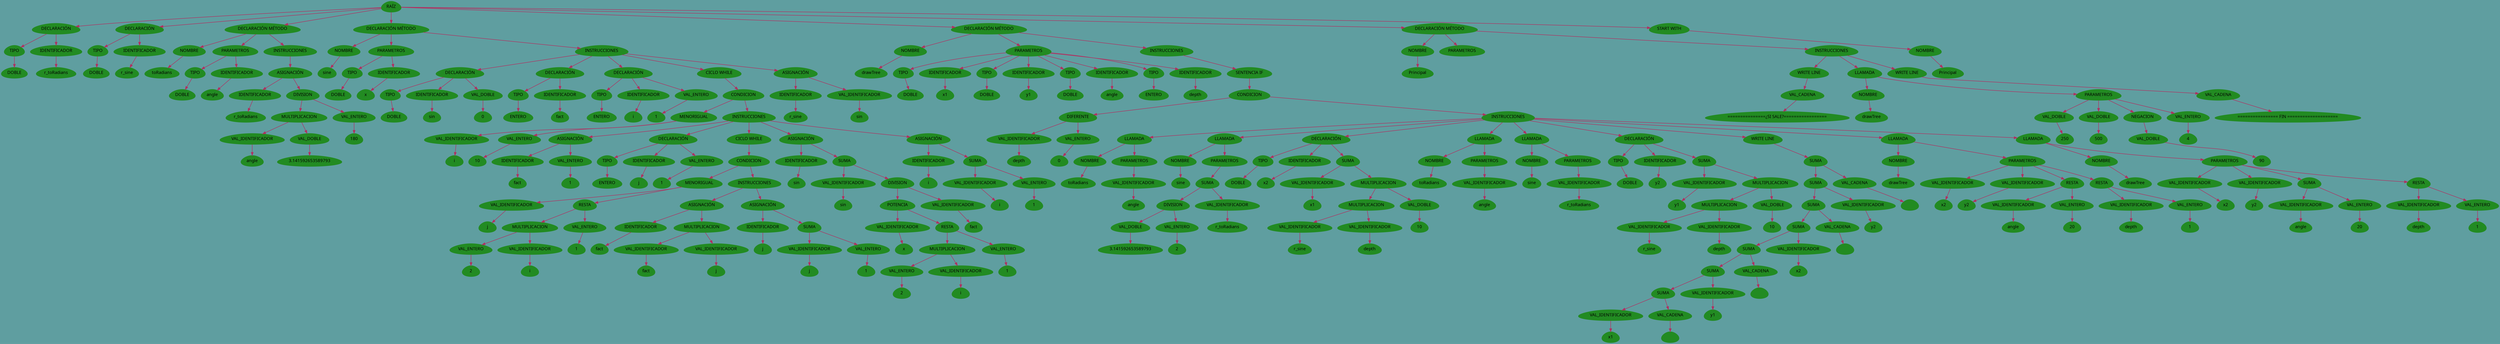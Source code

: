 digraph AST {
            graph[bgcolor=cadetblue]
            node [shape=egg style=filled color=forestgreen fontname= "Ubuntu" fontsize="14"];
            edge[color=maroon penwidth="1.5"];Node1[label = "DECLARACIÓN"];
RAÍZ->Node1;
Node2[label = "TIPO"];
Node3[label = "DOBLE"];
Node1->Node2->Node3;
Node4[label = "IDENTIFICADOR"];
Node5[label = "r_toRadians"];
Node1->Node4->Node5;
Node6[label = "DECLARACIÓN"];
RAÍZ->Node6;
Node7[label = "TIPO"];
Node8[label = "DOBLE"];
Node6->Node7->Node8;
Node9[label = "IDENTIFICADOR"];
Node10[label = "r_sine"];
Node6->Node9->Node10;
Node11[label = "DECLARACIÓN MÉTODO"];
RAÍZ->Node11;
Node12[label = "NOMBRE"];
Node11->Node12;
Node13[label = "toRadians"];
Node12->Node13;
Node14[label = "PARAMETROS"];
Node11->Node14;
Node15[label = "TIPO"];
Node14->Node15;
Node16[label = "DOBLE"];
Node15->Node16;
Node17[label = "IDENTIFICADOR"];
Node14->Node17;
Node18[label = "angle"];
Node17->Node18;
Node19[label = "INSTRUCCIONES"];
Node11->Node19;
Node20[label = "ASIGNACIÓN"];
Node19->Node20;
Node21[label = "IDENTIFICADOR"];
Node22[label = "r_toRadians"];
Node20->Node21->Node22;
Node23[label = "DIVISION"];
Node20->Node23;
Node24[label = "MULTIPLICACION"];
Node23->Node24;
Node25[label = "VAL_IDENTIFICADOR"];
Node26[label = "angle"];
Node24->Node25->Node26;
Node27[label = "VAL_DOBLE"];
Node28[label = "3.141592653589793"];
Node24->Node27->Node28;
Node29[label = "VAL_ENTERO"];
Node30[label = "180"];
Node23->Node29->Node30;
Node31[label = "DECLARACIÓN MÉTODO"];
RAÍZ->Node31;
Node32[label = "NOMBRE"];
Node31->Node32;
Node33[label = "sine"];
Node32->Node33;
Node34[label = "PARAMETROS"];
Node31->Node34;
Node35[label = "TIPO"];
Node34->Node35;
Node36[label = "DOBLE"];
Node35->Node36;
Node37[label = "IDENTIFICADOR"];
Node34->Node37;
Node38[label = "x"];
Node37->Node38;
Node39[label = "INSTRUCCIONES"];
Node31->Node39;
Node40[label = "DECLARACIÓN"];
Node39->Node40;
Node41[label = "TIPO"];
Node42[label = "DOBLE"];
Node40->Node41->Node42;
Node43[label = "IDENTIFICADOR"];
Node44[label = "sin"];
Node40->Node43->Node44;
Node45[label = "VAL_DOBLE"];
Node46[label = "0"];
Node40->Node45->Node46;
Node47[label = "DECLARACIÓN"];
Node39->Node47;
Node48[label = "TIPO"];
Node49[label = "ENTERO"];
Node47->Node48->Node49;
Node50[label = "IDENTIFICADOR"];
Node51[label = "fact"];
Node47->Node50->Node51;
Node52[label = "DECLARACIÓN"];
Node39->Node52;
Node53[label = "TIPO"];
Node54[label = "ENTERO"];
Node52->Node53->Node54;
Node55[label = "IDENTIFICADOR"];
Node56[label = "i"];
Node52->Node55->Node56;
Node57[label = "VAL_ENTERO"];
Node58[label = "1"];
Node52->Node57->Node58;
Node59[label = "CICLO WHILE"];
Node39->Node59;
Node60[label = "CONDICION"];
Node59->Node60;
Node61[label = "MENORIGUAL"];
Node60->Node61;
Node62[label = "VAL_IDENTIFICADOR"];
Node63[label = "i"];
Node61->Node62->Node63;
Node64[label = "VAL_ENTERO"];
Node65[label = "10"];
Node61->Node64->Node65;
Node66[label = "INSTRUCCIONES"];
Node60->Node66;
Node67[label = "ASIGNACIÓN"];
Node66->Node67;
Node68[label = "IDENTIFICADOR"];
Node69[label = "fact"];
Node67->Node68->Node69;
Node70[label = "VAL_ENTERO"];
Node71[label = "1"];
Node67->Node70->Node71;
Node72[label = "DECLARACIÓN"];
Node66->Node72;
Node73[label = "TIPO"];
Node74[label = "ENTERO"];
Node72->Node73->Node74;
Node75[label = "IDENTIFICADOR"];
Node76[label = "j"];
Node72->Node75->Node76;
Node77[label = "VAL_ENTERO"];
Node78[label = "1"];
Node72->Node77->Node78;
Node79[label = "CICLO WHILE"];
Node66->Node79;
Node80[label = "CONDICION"];
Node79->Node80;
Node81[label = "MENORIGUAL"];
Node80->Node81;
Node82[label = "VAL_IDENTIFICADOR"];
Node83[label = "j"];
Node81->Node82->Node83;
Node84[label = "RESTA"];
Node81->Node84;
Node85[label = "MULTIPLICACION"];
Node84->Node85;
Node86[label = "VAL_ENTERO"];
Node87[label = "2"];
Node85->Node86->Node87;
Node88[label = "VAL_IDENTIFICADOR"];
Node89[label = "i"];
Node85->Node88->Node89;
Node90[label = "VAL_ENTERO"];
Node91[label = "1"];
Node84->Node90->Node91;
Node92[label = "INSTRUCCIONES"];
Node80->Node92;
Node93[label = "ASIGNACIÓN"];
Node92->Node93;
Node94[label = "IDENTIFICADOR"];
Node95[label = "fact"];
Node93->Node94->Node95;
Node96[label = "MULTIPLICACION"];
Node93->Node96;
Node97[label = "VAL_IDENTIFICADOR"];
Node98[label = "fact"];
Node96->Node97->Node98;
Node99[label = "VAL_IDENTIFICADOR"];
Node100[label = "j"];
Node96->Node99->Node100;
Node101[label = "ASIGNACIÓN"];
Node92->Node101;
Node102[label = "IDENTIFICADOR"];
Node103[label = "j"];
Node101->Node102->Node103;
Node104[label = "SUMA"];
Node101->Node104;
Node105[label = "VAL_IDENTIFICADOR"];
Node106[label = "j"];
Node104->Node105->Node106;
Node107[label = "VAL_ENTERO"];
Node108[label = "1"];
Node104->Node107->Node108;
Node109[label = "ASIGNACIÓN"];
Node66->Node109;
Node110[label = "IDENTIFICADOR"];
Node111[label = "sin"];
Node109->Node110->Node111;
Node112[label = "SUMA"];
Node109->Node112;
Node113[label = "VAL_IDENTIFICADOR"];
Node114[label = "sin"];
Node112->Node113->Node114;
Node115[label = "DIVISION"];
Node112->Node115;
Node116[label = "POTENCIA"];
Node115->Node116;
Node117[label = "VAL_IDENTIFICADOR"];
Node118[label = "x"];
Node116->Node117->Node118;
Node119[label = "RESTA"];
Node116->Node119;
Node120[label = "MULTIPLICACION"];
Node119->Node120;
Node121[label = "VAL_ENTERO"];
Node122[label = "2"];
Node120->Node121->Node122;
Node123[label = "VAL_IDENTIFICADOR"];
Node124[label = "i"];
Node120->Node123->Node124;
Node125[label = "VAL_ENTERO"];
Node126[label = "1"];
Node119->Node125->Node126;
Node127[label = "VAL_IDENTIFICADOR"];
Node128[label = "fact"];
Node115->Node127->Node128;
Node129[label = "ASIGNACIÓN"];
Node66->Node129;
Node130[label = "IDENTIFICADOR"];
Node131[label = "i"];
Node129->Node130->Node131;
Node132[label = "SUMA"];
Node129->Node132;
Node133[label = "VAL_IDENTIFICADOR"];
Node134[label = "i"];
Node132->Node133->Node134;
Node135[label = "VAL_ENTERO"];
Node136[label = "1"];
Node132->Node135->Node136;
Node137[label = "ASIGNACIÓN"];
Node39->Node137;
Node138[label = "IDENTIFICADOR"];
Node139[label = "r_sine"];
Node137->Node138->Node139;
Node140[label = "VAL_IDENTIFICADOR"];
Node141[label = "sin"];
Node137->Node140->Node141;
Node142[label = "DECLARACIÓN MÉTODO"];
RAÍZ->Node142;
Node143[label = "NOMBRE"];
Node142->Node143;
Node144[label = "drawTree"];
Node143->Node144;
Node145[label = "PARAMETROS"];
Node142->Node145;
Node146[label = "TIPO"];
Node145->Node146;
Node147[label = "DOBLE"];
Node146->Node147;
Node148[label = "IDENTIFICADOR"];
Node145->Node148;
Node149[label = "x1"];
Node148->Node149;
Node150[label = "TIPO"];
Node145->Node150;
Node151[label = "DOBLE"];
Node150->Node151;
Node152[label = "IDENTIFICADOR"];
Node145->Node152;
Node153[label = "y1"];
Node152->Node153;
Node154[label = "TIPO"];
Node145->Node154;
Node155[label = "DOBLE"];
Node154->Node155;
Node156[label = "IDENTIFICADOR"];
Node145->Node156;
Node157[label = "angle"];
Node156->Node157;
Node158[label = "TIPO"];
Node145->Node158;
Node159[label = "ENTERO"];
Node158->Node159;
Node160[label = "IDENTIFICADOR"];
Node145->Node160;
Node161[label = "depth"];
Node160->Node161;
Node162[label = "INSTRUCCIONES"];
Node142->Node162;
Node163[label = "SENTENCIA IF"];
Node162->Node163;
Node164[label = "CONDICION"];
Node163->Node164;
Node165[label = "DIFERENTE"];
Node164->Node165;
Node166[label = "VAL_IDENTIFICADOR"];
Node167[label = "depth"];
Node165->Node166->Node167;
Node168[label = "VAL_ENTERO"];
Node169[label = "0"];
Node165->Node168->Node169;
Node170[label = "INSTRUCCIONES"];
Node164->Node170;
Node171[label = "LLAMADA"];
Node170->Node171;
Node172[label = "NOMBRE"];
Node171->Node172;
Node173[label = "toRadians"];
Node172->Node173;
Node174[label = "PARAMETROS"];
Node171->Node174;
Node175[label = "VAL_IDENTIFICADOR"];
Node176[label = "angle"];
Node174->Node175->Node176;
Node177[label = "LLAMADA"];
Node170->Node177;
Node178[label = "NOMBRE"];
Node177->Node178;
Node179[label = "sine"];
Node178->Node179;
Node180[label = "PARAMETROS"];
Node177->Node180;
Node181[label = "SUMA"];
Node180->Node181;
Node182[label = "DIVISION"];
Node181->Node182;
Node183[label = "VAL_DOBLE"];
Node184[label = "3.141592653589793"];
Node182->Node183->Node184;
Node185[label = "VAL_ENTERO"];
Node186[label = "2"];
Node182->Node185->Node186;
Node187[label = "VAL_IDENTIFICADOR"];
Node188[label = "r_toRadians"];
Node181->Node187->Node188;
Node189[label = "DECLARACIÓN"];
Node170->Node189;
Node190[label = "TIPO"];
Node191[label = "DOBLE"];
Node189->Node190->Node191;
Node192[label = "IDENTIFICADOR"];
Node193[label = "x2"];
Node189->Node192->Node193;
Node194[label = "SUMA"];
Node189->Node194;
Node195[label = "VAL_IDENTIFICADOR"];
Node196[label = "x1"];
Node194->Node195->Node196;
Node197[label = "MULTIPLICACION"];
Node194->Node197;
Node198[label = "MULTIPLICACION"];
Node197->Node198;
Node199[label = "VAL_IDENTIFICADOR"];
Node200[label = "r_sine"];
Node198->Node199->Node200;
Node201[label = "VAL_IDENTIFICADOR"];
Node202[label = "depth"];
Node198->Node201->Node202;
Node203[label = "VAL_DOBLE"];
Node204[label = "10"];
Node197->Node203->Node204;
Node205[label = "LLAMADA"];
Node170->Node205;
Node206[label = "NOMBRE"];
Node205->Node206;
Node207[label = "toRadians"];
Node206->Node207;
Node208[label = "PARAMETROS"];
Node205->Node208;
Node209[label = "VAL_IDENTIFICADOR"];
Node210[label = "angle"];
Node208->Node209->Node210;
Node211[label = "LLAMADA"];
Node170->Node211;
Node212[label = "NOMBRE"];
Node211->Node212;
Node213[label = "sine"];
Node212->Node213;
Node214[label = "PARAMETROS"];
Node211->Node214;
Node215[label = "VAL_IDENTIFICADOR"];
Node216[label = "r_toRadians"];
Node214->Node215->Node216;
Node217[label = "DECLARACIÓN"];
Node170->Node217;
Node218[label = "TIPO"];
Node219[label = "DOBLE"];
Node217->Node218->Node219;
Node220[label = "IDENTIFICADOR"];
Node221[label = "y2"];
Node217->Node220->Node221;
Node222[label = "SUMA"];
Node217->Node222;
Node223[label = "VAL_IDENTIFICADOR"];
Node224[label = "y1"];
Node222->Node223->Node224;
Node225[label = "MULTIPLICACION"];
Node222->Node225;
Node226[label = "MULTIPLICACION"];
Node225->Node226;
Node227[label = "VAL_IDENTIFICADOR"];
Node228[label = "r_sine"];
Node226->Node227->Node228;
Node229[label = "VAL_IDENTIFICADOR"];
Node230[label = "depth"];
Node226->Node229->Node230;
Node231[label = "VAL_DOBLE"];
Node232[label = "10"];
Node225->Node231->Node232;
Node233[label = "WRITE LINE"];
Node170->Node233;
Node234[label = "SUMA"];
Node233->Node234;
Node235[label = "SUMA"];
Node234->Node235;
Node236[label = "SUMA"];
Node235->Node236;
Node237[label = "SUMA"];
Node236->Node237;
Node238[label = "SUMA"];
Node237->Node238;
Node239[label = "SUMA"];
Node238->Node239;
Node240[label = "SUMA"];
Node239->Node240;
Node241[label = "VAL_IDENTIFICADOR"];
Node242[label = "x1"];
Node240->Node241->Node242;
Node243[label = "VAL_CADENA"];
Node244[label = " "];
Node240->Node243->Node244;
Node245[label = "VAL_IDENTIFICADOR"];
Node246[label = "y1"];
Node239->Node245->Node246;
Node247[label = "VAL_CADENA"];
Node248[label = " "];
Node238->Node247->Node248;
Node249[label = "VAL_IDENTIFICADOR"];
Node250[label = "x2"];
Node237->Node249->Node250;
Node251[label = "VAL_CADENA"];
Node252[label = " "];
Node236->Node251->Node252;
Node253[label = "VAL_IDENTIFICADOR"];
Node254[label = "y2"];
Node235->Node253->Node254;
Node255[label = "VAL_CADENA"];
Node256[label = ""];
Node234->Node255->Node256;
Node257[label = "LLAMADA"];
Node170->Node257;
Node258[label = "NOMBRE"];
Node257->Node258;
Node259[label = "drawTree"];
Node258->Node259;
Node260[label = "PARAMETROS"];
Node257->Node260;
Node261[label = "VAL_IDENTIFICADOR"];
Node262[label = "x2"];
Node260->Node261->Node262;
Node263[label = "VAL_IDENTIFICADOR"];
Node264[label = "y2"];
Node260->Node263->Node264;
Node265[label = "RESTA"];
Node260->Node265;
Node266[label = "VAL_IDENTIFICADOR"];
Node267[label = "angle"];
Node265->Node266->Node267;
Node268[label = "VAL_ENTERO"];
Node269[label = "20"];
Node265->Node268->Node269;
Node270[label = "RESTA"];
Node260->Node270;
Node271[label = "VAL_IDENTIFICADOR"];
Node272[label = "depth"];
Node270->Node271->Node272;
Node273[label = "VAL_ENTERO"];
Node274[label = "1"];
Node270->Node273->Node274;
Node275[label = "LLAMADA"];
Node170->Node275;
Node276[label = "NOMBRE"];
Node275->Node276;
Node277[label = "drawTree"];
Node276->Node277;
Node278[label = "PARAMETROS"];
Node275->Node278;
Node279[label = "VAL_IDENTIFICADOR"];
Node280[label = "x2"];
Node278->Node279->Node280;
Node281[label = "VAL_IDENTIFICADOR"];
Node282[label = "y2"];
Node278->Node281->Node282;
Node283[label = "SUMA"];
Node278->Node283;
Node284[label = "VAL_IDENTIFICADOR"];
Node285[label = "angle"];
Node283->Node284->Node285;
Node286[label = "VAL_ENTERO"];
Node287[label = "20"];
Node283->Node286->Node287;
Node288[label = "RESTA"];
Node278->Node288;
Node289[label = "VAL_IDENTIFICADOR"];
Node290[label = "depth"];
Node288->Node289->Node290;
Node291[label = "VAL_ENTERO"];
Node292[label = "1"];
Node288->Node291->Node292;
Node293[label = "DECLARACIÓN MÉTODO"];
RAÍZ->Node293;
Node294[label = "NOMBRE"];
Node293->Node294;
Node295[label = "Principal"];
Node294->Node295;
Node296[label = "PARAMETROS"];
Node293->Node296;
Node297[label = "INSTRUCCIONES"];
Node293->Node297;
Node298[label = "WRITE LINE"];
Node297->Node298;
Node299[label = "VAL_CADENA"];
Node300[label = "===============¿SI SALE?================="];
Node298->Node299->Node300;
Node301[label = "LLAMADA"];
Node297->Node301;
Node302[label = "NOMBRE"];
Node301->Node302;
Node303[label = "drawTree"];
Node302->Node303;
Node304[label = "PARAMETROS"];
Node301->Node304;
Node305[label = "VAL_DOBLE"];
Node306[label = "250"];
Node304->Node305->Node306;
Node307[label = "VAL_DOBLE"];
Node308[label = "500"];
Node304->Node307->Node308;
Node309[label = "NEGACION"];
Node304->Node309;
Node310[label = "VAL_DOBLE"];
Node311[label = "90"];
Node309->Node310->Node311;
Node312[label = "VAL_ENTERO"];
Node313[label = "4"];
Node304->Node312->Node313;
Node314[label = "WRITE LINE"];
Node297->Node314;
Node315[label = "VAL_CADENA"];
Node316[label = "================ FIN ===================="];
Node314->Node315->Node316;
Node317[label = "START WITH"];
RAÍZ->Node317;
Node318[label = "NOMBRE"];
Node317->Node318;
Node319[label = "Principal"];
Node318->Node319;
}